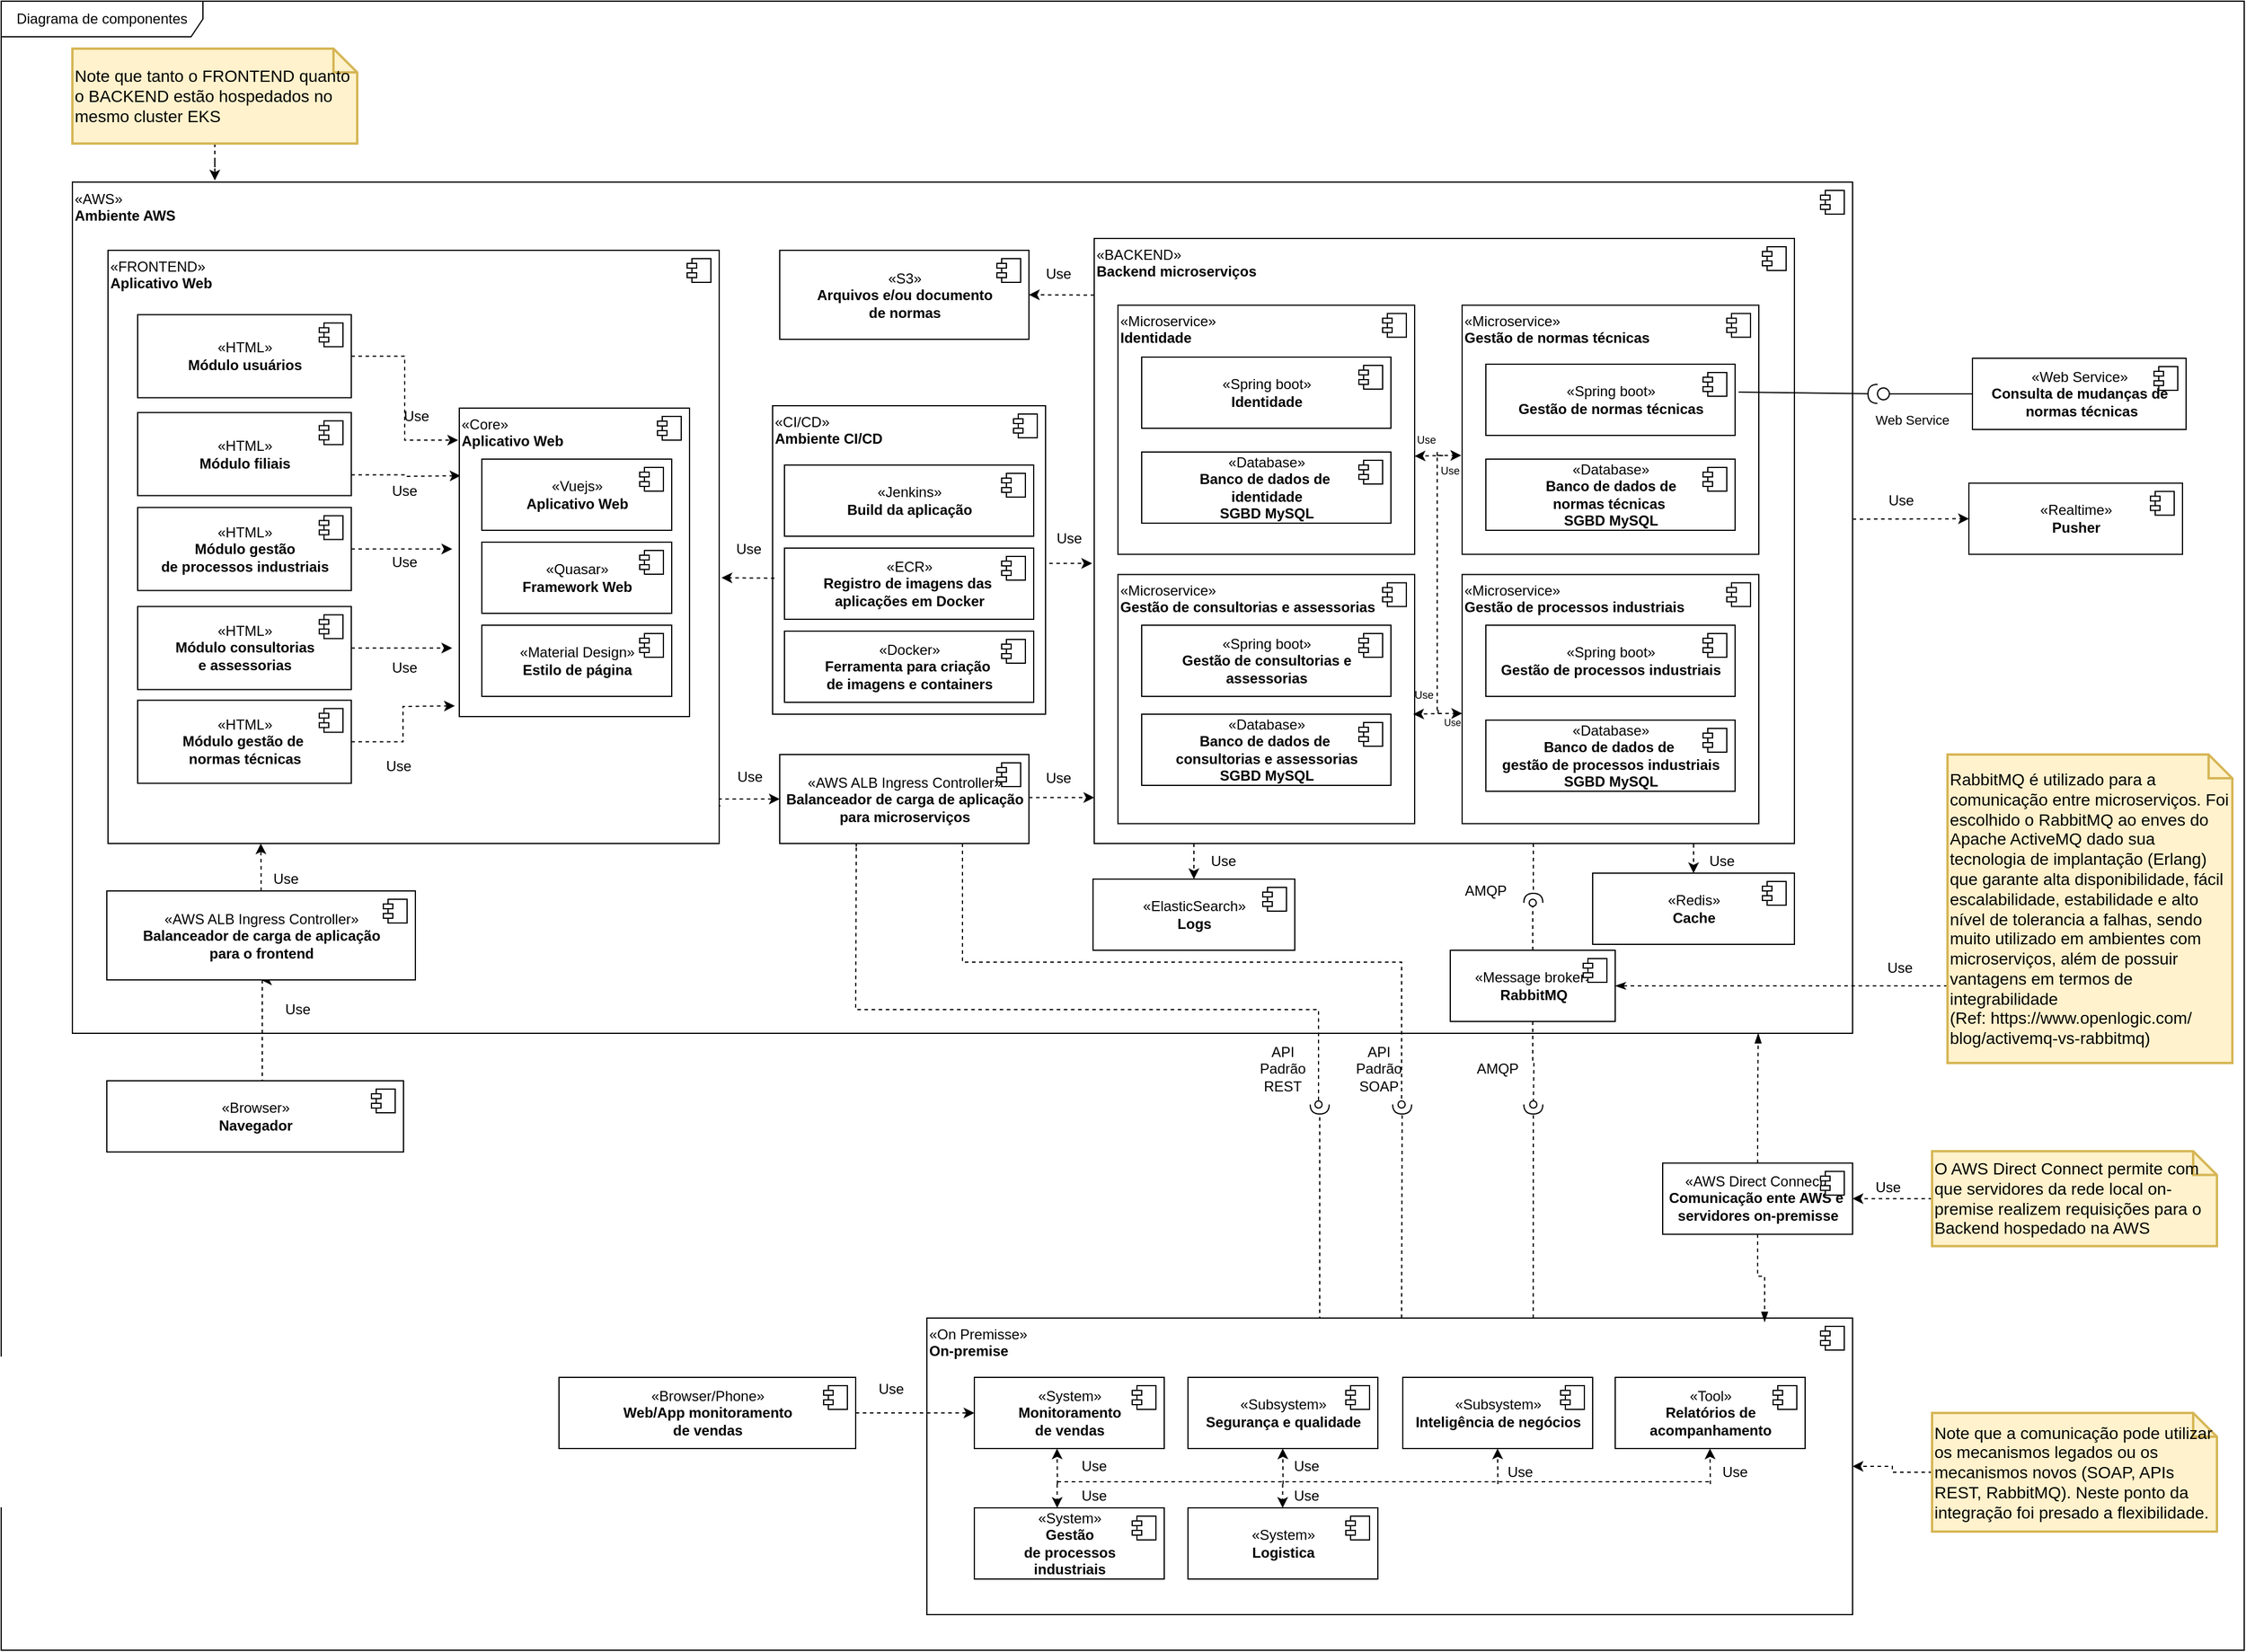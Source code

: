 <mxfile version="14.1.8" type="device"><diagram id="M6W_kzFE_Q32L-2DLUDR" name="Page-1"><mxGraphModel dx="2844" dy="2813" grid="1" gridSize="10" guides="1" tooltips="1" connect="1" arrows="1" fold="1" page="1" pageScale="1" pageWidth="827" pageHeight="1169" math="0" shadow="0"><root><mxCell id="0"/><mxCell id="1" parent="0"/><mxCell id="BO6Q9rowegFdj9GhE-OY-1" value="Diagrama de componentes" style="shape=umlFrame;whiteSpace=wrap;html=1;width=170;height=30;" parent="1" vertex="1"><mxGeometry x="320" y="-210" width="1890" height="1390" as="geometry"/></mxCell><mxCell id="zoBBt4ldzm6BZa5uLyIz-6" style="edgeStyle=orthogonalEdgeStyle;rounded=0;orthogonalLoop=1;jettySize=auto;html=1;exitX=1;exitY=0.396;exitDx=0;exitDy=0;entryX=0;entryY=0.5;entryDx=0;entryDy=0;exitPerimeter=0;dashed=1;" edge="1" parent="1" source="8Ktrln_17VdZDkKsCVLm-47" target="zoBBt4ldzm6BZa5uLyIz-4"><mxGeometry relative="1" as="geometry"><Array as="points"><mxPoint x="1880" y="226"/></Array></mxGeometry></mxCell><mxCell id="8Ktrln_17VdZDkKsCVLm-47" value="«AWS»&lt;br&gt;&lt;b&gt;Ambiente AWS&lt;br&gt;&lt;/b&gt;" style="html=1;dropTarget=0;verticalAlign=top;align=left;" parent="1" vertex="1"><mxGeometry x="380" y="-57.5" width="1500" height="717.5" as="geometry"/></mxCell><mxCell id="8Ktrln_17VdZDkKsCVLm-48" value="" style="shape=module;jettyWidth=8;jettyHeight=4;" parent="8Ktrln_17VdZDkKsCVLm-47" vertex="1"><mxGeometry x="1" width="20" height="20" relative="1" as="geometry"><mxPoint x="-27" y="7" as="offset"/></mxGeometry></mxCell><mxCell id="8Ktrln_17VdZDkKsCVLm-97" style="edgeStyle=orthogonalEdgeStyle;rounded=0;orthogonalLoop=1;jettySize=auto;html=1;dashed=1;endArrow=oval;endFill=0;exitX=0.307;exitY=1.035;exitDx=0;exitDy=0;exitPerimeter=0;" parent="1" edge="1" source="KBCo40BxeEZdseA-vkyp-45"><mxGeometry relative="1" as="geometry"><mxPoint x="1430" y="720" as="targetPoint"/><mxPoint x="1430" y="610" as="sourcePoint"/><Array as="points"><mxPoint x="1041" y="500"/><mxPoint x="1040" y="640"/><mxPoint x="1430" y="640"/></Array></mxGeometry></mxCell><mxCell id="8Ktrln_17VdZDkKsCVLm-37" value="«BACKEND»&lt;br&gt;&lt;b&gt;Backend microserviços&lt;br&gt;&lt;/b&gt;" style="html=1;dropTarget=0;verticalAlign=top;align=left;" parent="1" vertex="1"><mxGeometry x="1241" y="-10" width="590" height="510" as="geometry"/></mxCell><mxCell id="8Ktrln_17VdZDkKsCVLm-38" value="" style="shape=module;jettyWidth=8;jettyHeight=4;" parent="8Ktrln_17VdZDkKsCVLm-37" vertex="1"><mxGeometry x="1" width="20" height="20" relative="1" as="geometry"><mxPoint x="-27" y="7" as="offset"/></mxGeometry></mxCell><mxCell id="8Ktrln_17VdZDkKsCVLm-35" value="«Microservice»&lt;br&gt;&lt;b&gt;Gestão de processos industriais&lt;br&gt;&lt;/b&gt;" style="html=1;dropTarget=0;verticalAlign=top;align=left;" parent="1" vertex="1"><mxGeometry x="1551" y="273.25" width="250" height="210" as="geometry"/></mxCell><mxCell id="8Ktrln_17VdZDkKsCVLm-36" value="" style="shape=module;jettyWidth=8;jettyHeight=4;" parent="8Ktrln_17VdZDkKsCVLm-35" vertex="1"><mxGeometry x="1" width="20" height="20" relative="1" as="geometry"><mxPoint x="-27" y="7" as="offset"/></mxGeometry></mxCell><mxCell id="8Ktrln_17VdZDkKsCVLm-31" value="«Microservice»&lt;br&gt;&lt;b&gt;Gestão de consultorias e assessorias&lt;br&gt;&lt;/b&gt;" style="html=1;dropTarget=0;verticalAlign=top;align=left;" parent="1" vertex="1"><mxGeometry x="1261" y="273.25" width="250" height="210" as="geometry"/></mxCell><mxCell id="8Ktrln_17VdZDkKsCVLm-32" value="" style="shape=module;jettyWidth=8;jettyHeight=4;" parent="8Ktrln_17VdZDkKsCVLm-31" vertex="1"><mxGeometry x="1" width="20" height="20" relative="1" as="geometry"><mxPoint x="-27" y="7" as="offset"/></mxGeometry></mxCell><mxCell id="8Ktrln_17VdZDkKsCVLm-29" value="«Microservice»&lt;br&gt;&lt;b&gt;Gestão de normas técnicas&lt;br&gt;&lt;/b&gt;" style="html=1;dropTarget=0;verticalAlign=top;align=left;" parent="1" vertex="1"><mxGeometry x="1551" y="46.25" width="250" height="210" as="geometry"/></mxCell><mxCell id="8Ktrln_17VdZDkKsCVLm-30" value="" style="shape=module;jettyWidth=8;jettyHeight=4;" parent="8Ktrln_17VdZDkKsCVLm-29" vertex="1"><mxGeometry x="1" width="20" height="20" relative="1" as="geometry"><mxPoint x="-27" y="7" as="offset"/></mxGeometry></mxCell><mxCell id="8Ktrln_17VdZDkKsCVLm-27" value="«Microservice»&lt;br&gt;&lt;b&gt;Identidade&lt;br&gt;&lt;/b&gt;" style="html=1;dropTarget=0;verticalAlign=top;align=left;" parent="1" vertex="1"><mxGeometry x="1261" y="46.25" width="250" height="210" as="geometry"/></mxCell><mxCell id="8Ktrln_17VdZDkKsCVLm-28" value="" style="shape=module;jettyWidth=8;jettyHeight=4;" parent="8Ktrln_17VdZDkKsCVLm-27" vertex="1"><mxGeometry x="1" width="20" height="20" relative="1" as="geometry"><mxPoint x="-27" y="7" as="offset"/></mxGeometry></mxCell><mxCell id="8Ktrln_17VdZDkKsCVLm-43" style="edgeStyle=orthogonalEdgeStyle;rounded=0;orthogonalLoop=1;jettySize=auto;html=1;exitX=1;exitY=0.5;exitDx=0;exitDy=0;entryX=0;entryY=0.5;entryDx=0;entryDy=0;dashed=1;" parent="1" target="KBCo40BxeEZdseA-vkyp-45" edge="1"><mxGeometry relative="1" as="geometry"><mxPoint x="926" y="468.25" as="sourcePoint"/><Array as="points"><mxPoint x="886" y="462.25"/></Array></mxGeometry></mxCell><mxCell id="8Ktrln_17VdZDkKsCVLm-25" value="«FRONTEND»&lt;br&gt;&lt;b&gt;Aplicativo Web&lt;br&gt;&lt;/b&gt;" style="html=1;dropTarget=0;verticalAlign=top;align=left;" parent="1" vertex="1"><mxGeometry x="410" width="515" height="500" as="geometry"/></mxCell><mxCell id="8Ktrln_17VdZDkKsCVLm-26" value="" style="shape=module;jettyWidth=8;jettyHeight=4;" parent="8Ktrln_17VdZDkKsCVLm-25" vertex="1"><mxGeometry x="1" width="20" height="20" relative="1" as="geometry"><mxPoint x="-27" y="7" as="offset"/></mxGeometry></mxCell><mxCell id="8Ktrln_17VdZDkKsCVLm-12" style="edgeStyle=orthogonalEdgeStyle;rounded=0;orthogonalLoop=1;jettySize=auto;html=1;dashed=1;" parent="1" source="ZOrT_KQzpW5YgAqplv0F-1" edge="1"><mxGeometry relative="1" as="geometry"><mxPoint x="700" y="251.75" as="targetPoint"/></mxGeometry></mxCell><mxCell id="ZOrT_KQzpW5YgAqplv0F-1" value="«HTML»&lt;br&gt;&lt;b&gt;Módulo gestão &lt;br&gt;de processos industriais&lt;/b&gt;" style="html=1;dropTarget=0;" parent="1" vertex="1"><mxGeometry x="435" y="216.75" width="180" height="70" as="geometry"/></mxCell><mxCell id="ZOrT_KQzpW5YgAqplv0F-2" value="" style="shape=module;jettyWidth=8;jettyHeight=4;" parent="ZOrT_KQzpW5YgAqplv0F-1" vertex="1"><mxGeometry x="1" width="20" height="20" relative="1" as="geometry"><mxPoint x="-27" y="7" as="offset"/></mxGeometry></mxCell><mxCell id="8Ktrln_17VdZDkKsCVLm-15" style="edgeStyle=orthogonalEdgeStyle;rounded=0;orthogonalLoop=1;jettySize=auto;html=1;exitX=1;exitY=0.5;exitDx=0;exitDy=0;dashed=1;entryX=0;entryY=0;entryDx=0;entryDy=14;entryPerimeter=0;" parent="1" source="ZOrT_KQzpW5YgAqplv0F-5" edge="1"><mxGeometry relative="1" as="geometry"><mxPoint x="705" y="160.0" as="targetPoint"/><Array as="points"><mxPoint x="660" y="89"/><mxPoint x="660" y="160"/></Array></mxGeometry></mxCell><mxCell id="ZOrT_KQzpW5YgAqplv0F-5" value="«HTML»&lt;br&gt;&lt;b&gt;Módulo usuários&lt;br&gt;&lt;/b&gt;" style="html=1;dropTarget=0;" parent="1" vertex="1"><mxGeometry x="435" y="54.25" width="180" height="70" as="geometry"/></mxCell><mxCell id="ZOrT_KQzpW5YgAqplv0F-6" value="" style="shape=module;jettyWidth=8;jettyHeight=4;" parent="ZOrT_KQzpW5YgAqplv0F-5" vertex="1"><mxGeometry x="1" width="20" height="20" relative="1" as="geometry"><mxPoint x="-27" y="7" as="offset"/></mxGeometry></mxCell><mxCell id="8Ktrln_17VdZDkKsCVLm-13" style="edgeStyle=orthogonalEdgeStyle;rounded=0;orthogonalLoop=1;jettySize=auto;html=1;dashed=1;" parent="1" source="ZOrT_KQzpW5YgAqplv0F-7" edge="1"><mxGeometry relative="1" as="geometry"><mxPoint x="700" y="335.25" as="targetPoint"/></mxGeometry></mxCell><mxCell id="ZOrT_KQzpW5YgAqplv0F-7" value="«HTML»&lt;br&gt;&lt;b&gt;Módulo consultorias&lt;br&gt;e assessorias&lt;br&gt;&lt;/b&gt;" style="html=1;dropTarget=0;" parent="1" vertex="1"><mxGeometry x="435" y="300.25" width="180" height="70" as="geometry"/></mxCell><mxCell id="ZOrT_KQzpW5YgAqplv0F-8" value="" style="shape=module;jettyWidth=8;jettyHeight=4;" parent="ZOrT_KQzpW5YgAqplv0F-7" vertex="1"><mxGeometry x="1" width="20" height="20" relative="1" as="geometry"><mxPoint x="-27" y="7" as="offset"/></mxGeometry></mxCell><mxCell id="8Ktrln_17VdZDkKsCVLm-14" style="edgeStyle=orthogonalEdgeStyle;rounded=0;orthogonalLoop=1;jettySize=auto;html=1;dashed=1;entryX=-0.014;entryY=0.952;entryDx=0;entryDy=0;entryPerimeter=0;" parent="1" source="ZOrT_KQzpW5YgAqplv0F-9" edge="1"><mxGeometry relative="1" as="geometry"><mxPoint x="702.2" y="384" as="targetPoint"/></mxGeometry></mxCell><mxCell id="ZOrT_KQzpW5YgAqplv0F-9" value="«HTML»&lt;br&gt;&lt;b&gt;Módulo gestão de&amp;nbsp;&lt;br&gt;normas técnicas&lt;br&gt;&lt;/b&gt;" style="html=1;dropTarget=0;" parent="1" vertex="1"><mxGeometry x="435" y="379.25" width="180" height="70" as="geometry"/></mxCell><mxCell id="ZOrT_KQzpW5YgAqplv0F-10" value="" style="shape=module;jettyWidth=8;jettyHeight=4;" parent="ZOrT_KQzpW5YgAqplv0F-9" vertex="1"><mxGeometry x="1" width="20" height="20" relative="1" as="geometry"><mxPoint x="-27" y="7" as="offset"/></mxGeometry></mxCell><mxCell id="64IBvofv0XbfU5P_Ms9i-15" value="«Spring boot»&lt;br&gt;&lt;b&gt;Gestão de normas técnicas&lt;/b&gt;" style="html=1;dropTarget=0;" parent="1" vertex="1"><mxGeometry x="1571" y="96" width="210" height="60" as="geometry"/></mxCell><mxCell id="64IBvofv0XbfU5P_Ms9i-16" value="" style="shape=module;jettyWidth=8;jettyHeight=4;" parent="64IBvofv0XbfU5P_Ms9i-15" vertex="1"><mxGeometry x="1" width="20" height="20" relative="1" as="geometry"><mxPoint x="-27" y="7" as="offset"/></mxGeometry></mxCell><mxCell id="64IBvofv0XbfU5P_Ms9i-17" value="«Database»&lt;br&gt;&lt;b&gt;Banco de dados de &lt;br&gt;normas técnicas&amp;nbsp;&lt;br&gt;SGBD MySQL&lt;/b&gt;" style="html=1;dropTarget=0;" parent="1" vertex="1"><mxGeometry x="1571" y="176" width="210" height="60" as="geometry"/></mxCell><mxCell id="64IBvofv0XbfU5P_Ms9i-18" value="" style="shape=module;jettyWidth=8;jettyHeight=4;" parent="64IBvofv0XbfU5P_Ms9i-17" vertex="1"><mxGeometry x="1" width="20" height="20" relative="1" as="geometry"><mxPoint x="-27" y="7" as="offset"/></mxGeometry></mxCell><mxCell id="64IBvofv0XbfU5P_Ms9i-21" value="«Web Service»&lt;br&gt;&lt;b&gt;Consulta de mudanças de&lt;br&gt;&amp;nbsp;normas técnicas&lt;/b&gt;" style="html=1;dropTarget=0;" parent="1" vertex="1"><mxGeometry x="1981" y="91" width="180" height="60" as="geometry"/></mxCell><mxCell id="64IBvofv0XbfU5P_Ms9i-22" value="" style="shape=module;jettyWidth=8;jettyHeight=4;" parent="64IBvofv0XbfU5P_Ms9i-21" vertex="1"><mxGeometry x="1" width="20" height="20" relative="1" as="geometry"><mxPoint x="-27" y="7" as="offset"/></mxGeometry></mxCell><mxCell id="64IBvofv0XbfU5P_Ms9i-33" value="" style="endArrow=none;html=1;entryX=0;entryY=0.5;entryDx=0;entryDy=0;" parent="1" source="64IBvofv0XbfU5P_Ms9i-30" target="64IBvofv0XbfU5P_Ms9i-21" edge="1"><mxGeometry width="50" height="50" relative="1" as="geometry"><mxPoint x="1663" y="258.5" as="sourcePoint"/><mxPoint x="1713" y="208.5" as="targetPoint"/></mxGeometry></mxCell><mxCell id="64IBvofv0XbfU5P_Ms9i-30" value="" style="ellipse;whiteSpace=wrap;html=1;fontFamily=Helvetica;fontSize=12;fontColor=#000000;align=center;strokeColor=#000000;fillColor=#ffffff;points=[];aspect=fixed;resizable=0;" parent="1" vertex="1"><mxGeometry x="1901" y="116" width="10" height="10" as="geometry"/></mxCell><mxCell id="64IBvofv0XbfU5P_Ms9i-34" value="" style="rounded=0;orthogonalLoop=1;jettySize=auto;html=1;endArrow=halfCircle;endFill=0;endSize=6;strokeWidth=1;exitX=1.014;exitY=0.392;exitDx=0;exitDy=0;exitPerimeter=0;" parent="1" source="64IBvofv0XbfU5P_Ms9i-15" edge="1"><mxGeometry relative="1" as="geometry"><mxPoint x="1402" y="121" as="sourcePoint"/><mxPoint x="1901" y="121" as="targetPoint"/></mxGeometry></mxCell><mxCell id="64IBvofv0XbfU5P_Ms9i-39" value="«Spring boot»&lt;br&gt;&lt;b&gt;Gestão de consultorias e &lt;br&gt;assessorias&lt;/b&gt;" style="html=1;dropTarget=0;" parent="1" vertex="1"><mxGeometry x="1281" y="316" width="210" height="60" as="geometry"/></mxCell><mxCell id="64IBvofv0XbfU5P_Ms9i-40" value="" style="shape=module;jettyWidth=8;jettyHeight=4;" parent="64IBvofv0XbfU5P_Ms9i-39" vertex="1"><mxGeometry x="1" width="20" height="20" relative="1" as="geometry"><mxPoint x="-27" y="7" as="offset"/></mxGeometry></mxCell><mxCell id="64IBvofv0XbfU5P_Ms9i-41" value="«Database»&lt;br&gt;&lt;b&gt;Banco de dados de&amp;nbsp;&lt;br&gt;consultorias e assessorias&lt;br&gt;SGBD MySQL&lt;/b&gt;" style="html=1;dropTarget=0;" parent="1" vertex="1"><mxGeometry x="1281" y="391" width="210" height="60" as="geometry"/></mxCell><mxCell id="64IBvofv0XbfU5P_Ms9i-42" value="" style="shape=module;jettyWidth=8;jettyHeight=4;" parent="64IBvofv0XbfU5P_Ms9i-41" vertex="1"><mxGeometry x="1" width="20" height="20" relative="1" as="geometry"><mxPoint x="-27" y="7" as="offset"/></mxGeometry></mxCell><mxCell id="64IBvofv0XbfU5P_Ms9i-44" value="«Spring boot»&lt;br&gt;&lt;b&gt;Identidade&lt;/b&gt;" style="html=1;dropTarget=0;" parent="1" vertex="1"><mxGeometry x="1281" y="90" width="210" height="60" as="geometry"/></mxCell><mxCell id="64IBvofv0XbfU5P_Ms9i-45" value="" style="shape=module;jettyWidth=8;jettyHeight=4;" parent="64IBvofv0XbfU5P_Ms9i-44" vertex="1"><mxGeometry x="1" width="20" height="20" relative="1" as="geometry"><mxPoint x="-27" y="7" as="offset"/></mxGeometry></mxCell><mxCell id="64IBvofv0XbfU5P_Ms9i-46" value="«Database»&lt;br&gt;&lt;b&gt;Banco de dados de&amp;nbsp;&lt;br&gt;identidade &lt;br&gt;SGBD MySQL&lt;/b&gt;" style="html=1;dropTarget=0;" parent="1" vertex="1"><mxGeometry x="1281" y="170" width="210" height="60" as="geometry"/></mxCell><mxCell id="64IBvofv0XbfU5P_Ms9i-47" value="" style="shape=module;jettyWidth=8;jettyHeight=4;" parent="64IBvofv0XbfU5P_Ms9i-46" vertex="1"><mxGeometry x="1" width="20" height="20" relative="1" as="geometry"><mxPoint x="-27" y="7" as="offset"/></mxGeometry></mxCell><mxCell id="64IBvofv0XbfU5P_Ms9i-52" value="«Spring boot»&lt;br&gt;&lt;b&gt;Gestão de processos industriais&lt;/b&gt;" style="html=1;dropTarget=0;" parent="1" vertex="1"><mxGeometry x="1571" y="316" width="210" height="60" as="geometry"/></mxCell><mxCell id="64IBvofv0XbfU5P_Ms9i-53" value="" style="shape=module;jettyWidth=8;jettyHeight=4;" parent="64IBvofv0XbfU5P_Ms9i-52" vertex="1"><mxGeometry x="1" width="20" height="20" relative="1" as="geometry"><mxPoint x="-27" y="7" as="offset"/></mxGeometry></mxCell><mxCell id="64IBvofv0XbfU5P_Ms9i-54" value="«Database»&lt;br&gt;&lt;b&gt;Banco de dados de&amp;nbsp;&lt;br&gt;gestão de processos industriais&lt;br&gt;SGBD MySQL&lt;/b&gt;" style="html=1;dropTarget=0;" parent="1" vertex="1"><mxGeometry x="1571" y="396" width="210" height="60" as="geometry"/></mxCell><mxCell id="64IBvofv0XbfU5P_Ms9i-55" value="" style="shape=module;jettyWidth=8;jettyHeight=4;" parent="64IBvofv0XbfU5P_Ms9i-54" vertex="1"><mxGeometry x="1" width="20" height="20" relative="1" as="geometry"><mxPoint x="-27" y="7" as="offset"/></mxGeometry></mxCell><mxCell id="64IBvofv0XbfU5P_Ms9i-56" value="Web Service" style="edgeLabel;html=1;align=center;verticalAlign=middle;resizable=0;points=[];" parent="1" vertex="1" connectable="0"><mxGeometry x="1591.002" y="113.503" as="geometry"><mxPoint x="339" y="29" as="offset"/></mxGeometry></mxCell><mxCell id="8Ktrln_17VdZDkKsCVLm-118" style="edgeStyle=orthogonalEdgeStyle;rounded=0;orthogonalLoop=1;jettySize=auto;html=1;dashed=1;endArrow=oval;endFill=0;" parent="1" edge="1"><mxGeometry relative="1" as="geometry"><mxPoint x="1609.833" y="859.36" as="targetPoint"/><mxPoint x="1610" y="859" as="sourcePoint"/></mxGeometry></mxCell><mxCell id="0PBFIsPx85jMauv2tXv1-43" style="edgeStyle=orthogonalEdgeStyle;rounded=0;orthogonalLoop=1;jettySize=auto;html=1;dashed=1;endArrow=oval;endFill=0;" parent="1" source="64IBvofv0XbfU5P_Ms9i-57" edge="1"><mxGeometry relative="1" as="geometry"><mxPoint x="1610.5" y="550" as="targetPoint"/></mxGeometry></mxCell><mxCell id="0PBFIsPx85jMauv2tXv1-44" style="edgeStyle=orthogonalEdgeStyle;rounded=0;orthogonalLoop=1;jettySize=auto;html=1;dashed=1;endArrow=oval;endFill=0;" parent="1" source="64IBvofv0XbfU5P_Ms9i-57" edge="1"><mxGeometry relative="1" as="geometry"><mxPoint x="1611" y="720" as="targetPoint"/></mxGeometry></mxCell><mxCell id="64IBvofv0XbfU5P_Ms9i-57" value="«Message broker»&lt;br&gt;&lt;b&gt;RabbitMQ&lt;/b&gt;" style="html=1;dropTarget=0;" parent="1" vertex="1"><mxGeometry x="1541" y="590" width="139" height="60" as="geometry"/></mxCell><mxCell id="64IBvofv0XbfU5P_Ms9i-58" value="" style="shape=module;jettyWidth=8;jettyHeight=4;" parent="64IBvofv0XbfU5P_Ms9i-57" vertex="1"><mxGeometry x="1" width="20" height="20" relative="1" as="geometry"><mxPoint x="-27" y="7" as="offset"/></mxGeometry></mxCell><mxCell id="8Ktrln_17VdZDkKsCVLm-16" style="edgeStyle=orthogonalEdgeStyle;rounded=0;orthogonalLoop=1;jettySize=auto;html=1;exitX=1;exitY=0.75;exitDx=0;exitDy=0;entryX=0.01;entryY=0.176;entryDx=0;entryDy=0;entryPerimeter=0;dashed=1;" parent="1" source="KBCo40BxeEZdseA-vkyp-1" edge="1"><mxGeometry relative="1" as="geometry"><mxPoint x="707.0" y="190.0" as="targetPoint"/></mxGeometry></mxCell><mxCell id="KBCo40BxeEZdseA-vkyp-1" value="«HTML»&lt;br&gt;&lt;b&gt;Módulo filiais&lt;br&gt;&lt;/b&gt;" style="html=1;dropTarget=0;" parent="1" vertex="1"><mxGeometry x="435" y="136.75" width="180" height="70" as="geometry"/></mxCell><mxCell id="KBCo40BxeEZdseA-vkyp-2" value="" style="shape=module;jettyWidth=8;jettyHeight=4;" parent="KBCo40BxeEZdseA-vkyp-1" vertex="1"><mxGeometry x="1" width="20" height="20" relative="1" as="geometry"><mxPoint x="-27" y="7" as="offset"/></mxGeometry></mxCell><mxCell id="8Ktrln_17VdZDkKsCVLm-41" style="edgeStyle=orthogonalEdgeStyle;rounded=0;orthogonalLoop=1;jettySize=auto;html=1;dashed=1;" parent="1" source="KBCo40BxeEZdseA-vkyp-45" edge="1"><mxGeometry relative="1" as="geometry"><mxPoint x="1241" y="461.25" as="targetPoint"/><Array as="points"><mxPoint x="1241" y="461.25"/></Array></mxGeometry></mxCell><mxCell id="KBCo40BxeEZdseA-vkyp-45" value="«AWS ALB Ingress Controller»&lt;br&gt;&lt;b&gt;Balanceador de carga de aplicação&lt;br&gt;para microserviços&lt;br&gt;&lt;/b&gt;" style="html=1;dropTarget=0;" parent="1" vertex="1"><mxGeometry x="976" y="425" width="210" height="75" as="geometry"/></mxCell><mxCell id="KBCo40BxeEZdseA-vkyp-46" value="" style="shape=module;jettyWidth=8;jettyHeight=4;" parent="KBCo40BxeEZdseA-vkyp-45" vertex="1"><mxGeometry x="1" width="20" height="20" relative="1" as="geometry"><mxPoint x="-27" y="7" as="offset"/></mxGeometry></mxCell><mxCell id="8Ktrln_17VdZDkKsCVLm-52" style="edgeStyle=orthogonalEdgeStyle;rounded=0;orthogonalLoop=1;jettySize=auto;html=1;exitX=0.5;exitY=0;exitDx=0;exitDy=0;entryX=0.5;entryY=1;entryDx=0;entryDy=0;dashed=1;" parent="1" source="KBCo40BxeEZdseA-vkyp-60" target="KBCo40BxeEZdseA-vkyp-62" edge="1"><mxGeometry relative="1" as="geometry"><Array as="points"><mxPoint x="540" y="740"/></Array></mxGeometry></mxCell><mxCell id="KBCo40BxeEZdseA-vkyp-60" value="«Browser»&lt;br&gt;&lt;b&gt;Navegador&lt;/b&gt;" style="html=1;dropTarget=0;" parent="1" vertex="1"><mxGeometry x="409" y="700" width="250" height="60" as="geometry"/></mxCell><mxCell id="KBCo40BxeEZdseA-vkyp-61" value="" style="shape=module;jettyWidth=8;jettyHeight=4;" parent="KBCo40BxeEZdseA-vkyp-60" vertex="1"><mxGeometry x="1" width="20" height="20" relative="1" as="geometry"><mxPoint x="-27" y="7" as="offset"/></mxGeometry></mxCell><mxCell id="8Ktrln_17VdZDkKsCVLm-44" style="edgeStyle=orthogonalEdgeStyle;rounded=0;orthogonalLoop=1;jettySize=auto;html=1;entryX=0.25;entryY=1;entryDx=0;entryDy=0;dashed=1;" parent="1" source="KBCo40BxeEZdseA-vkyp-62" target="8Ktrln_17VdZDkKsCVLm-25" edge="1"><mxGeometry relative="1" as="geometry"/></mxCell><mxCell id="KBCo40BxeEZdseA-vkyp-62" value="«AWS ALB Ingress Controller»&lt;br&gt;&lt;b&gt;Balanceador de carga de aplicação&lt;br&gt;para o frontend&lt;br&gt;&lt;/b&gt;" style="html=1;dropTarget=0;" parent="1" vertex="1"><mxGeometry x="409" y="540" width="260" height="75" as="geometry"/></mxCell><mxCell id="KBCo40BxeEZdseA-vkyp-63" value="" style="shape=module;jettyWidth=8;jettyHeight=4;" parent="KBCo40BxeEZdseA-vkyp-62" vertex="1"><mxGeometry x="1" width="20" height="20" relative="1" as="geometry"><mxPoint x="-27" y="7" as="offset"/></mxGeometry></mxCell><mxCell id="KBCo40BxeEZdseA-vkyp-86" value="«ElasticSearch»&lt;br&gt;&lt;b&gt;Logs&lt;br&gt;&lt;/b&gt;" style="html=1;dropTarget=0;" parent="1" vertex="1"><mxGeometry x="1240" y="530" width="170" height="60" as="geometry"/></mxCell><mxCell id="KBCo40BxeEZdseA-vkyp-87" value="" style="shape=module;jettyWidth=8;jettyHeight=4;" parent="KBCo40BxeEZdseA-vkyp-86" vertex="1"><mxGeometry x="1" width="20" height="20" relative="1" as="geometry"><mxPoint x="-27" y="7" as="offset"/></mxGeometry></mxCell><mxCell id="8Ktrln_17VdZDkKsCVLm-17" value="Use" style="text;html=1;strokeColor=none;fillColor=none;align=center;verticalAlign=middle;whiteSpace=wrap;rounded=0;" parent="1" vertex="1"><mxGeometry x="650" y="130" width="40" height="20" as="geometry"/></mxCell><mxCell id="8Ktrln_17VdZDkKsCVLm-21" value="Use" style="text;html=1;strokeColor=none;fillColor=none;align=center;verticalAlign=middle;whiteSpace=wrap;rounded=0;" parent="1" vertex="1"><mxGeometry x="640" y="192.5" width="40" height="20" as="geometry"/></mxCell><mxCell id="8Ktrln_17VdZDkKsCVLm-22" value="Use" style="text;html=1;strokeColor=none;fillColor=none;align=center;verticalAlign=middle;whiteSpace=wrap;rounded=0;" parent="1" vertex="1"><mxGeometry x="640" y="253.25" width="40" height="20" as="geometry"/></mxCell><mxCell id="8Ktrln_17VdZDkKsCVLm-23" value="Use" style="text;html=1;strokeColor=none;fillColor=none;align=center;verticalAlign=middle;whiteSpace=wrap;rounded=0;" parent="1" vertex="1"><mxGeometry x="640" y="341.5" width="40" height="20" as="geometry"/></mxCell><mxCell id="8Ktrln_17VdZDkKsCVLm-24" value="Use" style="text;html=1;strokeColor=none;fillColor=none;align=center;verticalAlign=middle;whiteSpace=wrap;rounded=0;" parent="1" vertex="1"><mxGeometry x="635" y="425.25" width="40" height="20" as="geometry"/></mxCell><mxCell id="8Ktrln_17VdZDkKsCVLm-40" value="Use" style="text;html=1;strokeColor=none;fillColor=none;align=center;verticalAlign=middle;whiteSpace=wrap;rounded=0;" parent="1" vertex="1"><mxGeometry x="931" y="434.25" width="40" height="20" as="geometry"/></mxCell><mxCell id="8Ktrln_17VdZDkKsCVLm-42" value="Use" style="text;html=1;strokeColor=none;fillColor=none;align=center;verticalAlign=middle;whiteSpace=wrap;rounded=0;" parent="1" vertex="1"><mxGeometry x="1191" y="435" width="40" height="20" as="geometry"/></mxCell><mxCell id="8Ktrln_17VdZDkKsCVLm-45" value="Use" style="text;html=1;strokeColor=none;fillColor=none;align=center;verticalAlign=middle;whiteSpace=wrap;rounded=0;" parent="1" vertex="1"><mxGeometry x="540" y="520" width="40" height="20" as="geometry"/></mxCell><mxCell id="8Ktrln_17VdZDkKsCVLm-54" value="Use" style="text;html=1;strokeColor=none;fillColor=none;align=center;verticalAlign=middle;whiteSpace=wrap;rounded=0;" parent="1" vertex="1"><mxGeometry x="550" y="630" width="40" height="20" as="geometry"/></mxCell><mxCell id="8Ktrln_17VdZDkKsCVLm-58" value="«CI/CD»&lt;br&gt;&lt;b&gt;Ambiente CI/CD&lt;br&gt;&lt;/b&gt;" style="html=1;dropTarget=0;verticalAlign=top;align=left;" parent="1" vertex="1"><mxGeometry x="970" y="131" width="230" height="260" as="geometry"/></mxCell><mxCell id="8Ktrln_17VdZDkKsCVLm-59" value="" style="shape=module;jettyWidth=8;jettyHeight=4;" parent="8Ktrln_17VdZDkKsCVLm-58" vertex="1"><mxGeometry x="1" width="20" height="20" relative="1" as="geometry"><mxPoint x="-27" y="7" as="offset"/></mxGeometry></mxCell><mxCell id="8Ktrln_17VdZDkKsCVLm-56" value="«Jenkins»&lt;br&gt;&lt;b&gt;Build da aplicação&lt;br&gt;&lt;/b&gt;" style="html=1;dropTarget=0;" parent="1" vertex="1"><mxGeometry x="980" y="181" width="210" height="60" as="geometry"/></mxCell><mxCell id="8Ktrln_17VdZDkKsCVLm-57" value="" style="shape=module;jettyWidth=8;jettyHeight=4;" parent="8Ktrln_17VdZDkKsCVLm-56" vertex="1"><mxGeometry x="1" width="20" height="20" relative="1" as="geometry"><mxPoint x="-27" y="7" as="offset"/></mxGeometry></mxCell><mxCell id="8Ktrln_17VdZDkKsCVLm-66" value="«ECR»&lt;br&gt;&lt;b&gt;Registro de imagens das&amp;nbsp;&lt;br&gt;aplicações em Docker&lt;br&gt;&lt;/b&gt;" style="html=1;dropTarget=0;" parent="1" vertex="1"><mxGeometry x="980" y="251" width="210" height="60" as="geometry"/></mxCell><mxCell id="8Ktrln_17VdZDkKsCVLm-67" value="" style="shape=module;jettyWidth=8;jettyHeight=4;" parent="8Ktrln_17VdZDkKsCVLm-66" vertex="1"><mxGeometry x="1" width="20" height="20" relative="1" as="geometry"><mxPoint x="-27" y="7" as="offset"/></mxGeometry></mxCell><mxCell id="8Ktrln_17VdZDkKsCVLm-68" value="«Docker»&lt;br&gt;&lt;b&gt;Ferramenta para criação&amp;nbsp;&lt;br&gt;de imagens e containers&lt;br&gt;&lt;/b&gt;" style="html=1;dropTarget=0;" parent="1" vertex="1"><mxGeometry x="980" y="321" width="210" height="60" as="geometry"/></mxCell><mxCell id="8Ktrln_17VdZDkKsCVLm-69" value="" style="shape=module;jettyWidth=8;jettyHeight=4;" parent="8Ktrln_17VdZDkKsCVLm-68" vertex="1"><mxGeometry x="1" width="20" height="20" relative="1" as="geometry"><mxPoint x="-27" y="7" as="offset"/></mxGeometry></mxCell><mxCell id="8Ktrln_17VdZDkKsCVLm-75" style="edgeStyle=orthogonalEdgeStyle;rounded=0;orthogonalLoop=1;jettySize=auto;html=1;dashed=1;exitX=0.007;exitY=0.559;exitDx=0;exitDy=0;exitPerimeter=0;" parent="1" source="8Ktrln_17VdZDkKsCVLm-58" edge="1"><mxGeometry relative="1" as="geometry"><mxPoint x="927" y="276" as="targetPoint"/><mxPoint x="760" y="623.603" as="sourcePoint"/><Array as="points"><mxPoint x="960" y="276"/><mxPoint x="950" y="276"/></Array></mxGeometry></mxCell><mxCell id="8Ktrln_17VdZDkKsCVLm-78" style="edgeStyle=orthogonalEdgeStyle;rounded=0;orthogonalLoop=1;jettySize=auto;html=1;dashed=1;entryX=-0.003;entryY=0.537;entryDx=0;entryDy=0;exitX=1;exitY=0.5;exitDx=0;exitDy=0;entryPerimeter=0;" parent="1" source="8Ktrln_17VdZDkKsCVLm-58" target="8Ktrln_17VdZDkKsCVLm-37" edge="1"><mxGeometry relative="1" as="geometry"><mxPoint x="1350.0" y="533.25" as="targetPoint"/><mxPoint x="1525.36" y="661.84" as="sourcePoint"/><Array as="points"><mxPoint x="1200" y="264"/></Array></mxGeometry></mxCell><mxCell id="8Ktrln_17VdZDkKsCVLm-83" value="Use" style="text;html=1;strokeColor=none;fillColor=none;align=center;verticalAlign=middle;whiteSpace=wrap;rounded=0;" parent="1" vertex="1"><mxGeometry x="930" y="241.75" width="40" height="20" as="geometry"/></mxCell><mxCell id="8Ktrln_17VdZDkKsCVLm-84" value="Use" style="text;html=1;strokeColor=none;fillColor=none;align=center;verticalAlign=middle;whiteSpace=wrap;rounded=0;" parent="1" vertex="1"><mxGeometry x="1200" y="233.25" width="40" height="20" as="geometry"/></mxCell><mxCell id="8Ktrln_17VdZDkKsCVLm-88" style="edgeStyle=orthogonalEdgeStyle;rounded=0;orthogonalLoop=1;jettySize=auto;html=1;entryX=0.08;entryY=-0.002;entryDx=0;entryDy=0;entryPerimeter=0;dashed=1;" parent="1" source="8Ktrln_17VdZDkKsCVLm-87" target="8Ktrln_17VdZDkKsCVLm-47" edge="1"><mxGeometry relative="1" as="geometry"/></mxCell><mxCell id="8Ktrln_17VdZDkKsCVLm-87" value="Note que tanto o FRONTEND quanto o BACKEND estão hospedados no mesmo cluster EKS" style="shape=note;strokeWidth=2;fontSize=14;size=20;whiteSpace=wrap;html=1;align=left;labelPosition=center;verticalLabelPosition=middle;verticalAlign=middle;fillColor=#fff2cc;strokeColor=#d6b656;" parent="1" vertex="1"><mxGeometry x="380" y="-170" width="240" height="80" as="geometry"/></mxCell><mxCell id="8Ktrln_17VdZDkKsCVLm-91" style="edgeStyle=orthogonalEdgeStyle;rounded=0;orthogonalLoop=1;jettySize=auto;html=1;dashed=1;entryX=0.5;entryY=0;entryDx=0;entryDy=0;" parent="1" target="KBCo40BxeEZdseA-vkyp-86" edge="1"><mxGeometry relative="1" as="geometry"><mxPoint x="1249.23" y="273.87" as="targetPoint"/><mxPoint x="1325" y="500" as="sourcePoint"/><Array as="points"><mxPoint x="1325" y="500"/></Array></mxGeometry></mxCell><mxCell id="8Ktrln_17VdZDkKsCVLm-92" value="«Redis»&lt;br&gt;&lt;b&gt;Cache&lt;br&gt;&lt;/b&gt;" style="html=1;dropTarget=0;" parent="1" vertex="1"><mxGeometry x="1661" y="525" width="170" height="60" as="geometry"/></mxCell><mxCell id="8Ktrln_17VdZDkKsCVLm-93" value="" style="shape=module;jettyWidth=8;jettyHeight=4;" parent="8Ktrln_17VdZDkKsCVLm-92" vertex="1"><mxGeometry x="1" width="20" height="20" relative="1" as="geometry"><mxPoint x="-27" y="7" as="offset"/></mxGeometry></mxCell><mxCell id="8Ktrln_17VdZDkKsCVLm-94" style="edgeStyle=orthogonalEdgeStyle;rounded=0;orthogonalLoop=1;jettySize=auto;html=1;dashed=1;entryX=0.5;entryY=0;entryDx=0;entryDy=0;exitX=0.856;exitY=1.001;exitDx=0;exitDy=0;exitPerimeter=0;" parent="1" source="8Ktrln_17VdZDkKsCVLm-37" target="8Ktrln_17VdZDkKsCVLm-92" edge="1"><mxGeometry relative="1" as="geometry"><mxPoint x="1335" y="540" as="targetPoint"/><mxPoint x="1335" y="510" as="sourcePoint"/><Array as="points"/></mxGeometry></mxCell><mxCell id="8Ktrln_17VdZDkKsCVLm-95" value="Use" style="text;html=1;strokeColor=none;fillColor=none;align=center;verticalAlign=middle;whiteSpace=wrap;rounded=0;" parent="1" vertex="1"><mxGeometry x="1330" y="505" width="40" height="20" as="geometry"/></mxCell><mxCell id="8Ktrln_17VdZDkKsCVLm-96" value="Use" style="text;html=1;strokeColor=none;fillColor=none;align=center;verticalAlign=middle;whiteSpace=wrap;rounded=0;" parent="1" vertex="1"><mxGeometry x="1750" y="505" width="40" height="20" as="geometry"/></mxCell><mxCell id="8Ktrln_17VdZDkKsCVLm-98" style="edgeStyle=orthogonalEdgeStyle;rounded=0;orthogonalLoop=1;jettySize=auto;html=1;dashed=1;endArrow=oval;endFill=0;" parent="1" edge="1" source="KBCo40BxeEZdseA-vkyp-45"><mxGeometry relative="1" as="geometry"><mxPoint x="1500" y="720" as="targetPoint"/><mxPoint x="1586" y="500" as="sourcePoint"/><Array as="points"><mxPoint x="1130" y="600"/><mxPoint x="1500" y="600"/></Array></mxGeometry></mxCell><mxCell id="8Ktrln_17VdZDkKsCVLm-99" style="edgeStyle=orthogonalEdgeStyle;rounded=0;orthogonalLoop=1;jettySize=auto;html=1;dashed=1;endArrow=halfCircle;endFill=0;" parent="1" edge="1"><mxGeometry relative="1" as="geometry"><mxPoint x="1611" y="550" as="targetPoint"/><mxPoint x="1611" y="500" as="sourcePoint"/><Array as="points"><mxPoint x="1611" y="520"/><mxPoint x="1611" y="520"/></Array></mxGeometry></mxCell><mxCell id="8Ktrln_17VdZDkKsCVLm-100" value="API Padrão REST" style="text;html=1;strokeColor=none;fillColor=none;align=center;verticalAlign=middle;whiteSpace=wrap;rounded=0;" parent="1" vertex="1"><mxGeometry x="1380" y="680" width="40" height="20" as="geometry"/></mxCell><mxCell id="8Ktrln_17VdZDkKsCVLm-101" value="API Padrão&lt;br&gt;SOAP" style="text;html=1;strokeColor=none;fillColor=none;align=center;verticalAlign=middle;whiteSpace=wrap;rounded=0;" parent="1" vertex="1"><mxGeometry x="1461" y="680" width="40" height="20" as="geometry"/></mxCell><mxCell id="8Ktrln_17VdZDkKsCVLm-102" value="AMQP" style="text;html=1;strokeColor=none;fillColor=none;align=center;verticalAlign=middle;whiteSpace=wrap;rounded=0;" parent="1" vertex="1"><mxGeometry x="1551" y="530" width="40" height="20" as="geometry"/></mxCell><mxCell id="8Ktrln_17VdZDkKsCVLm-105" style="edgeStyle=orthogonalEdgeStyle;rounded=0;orthogonalLoop=1;jettySize=auto;html=1;dashed=1;endArrow=halfCircle;endFill=0;exitX=0.465;exitY=0;exitDx=0;exitDy=0;exitPerimeter=0;" parent="1" source="8Ktrln_17VdZDkKsCVLm-103" edge="1"><mxGeometry relative="1" as="geometry"><mxPoint x="1431" y="720" as="targetPoint"/><mxPoint x="1431" y="890" as="sourcePoint"/><Array as="points"><mxPoint x="1431" y="900"/></Array></mxGeometry></mxCell><mxCell id="8Ktrln_17VdZDkKsCVLm-103" value="«On Premisse»&lt;br&gt;&lt;b&gt;On-premise&lt;br&gt;&lt;/b&gt;" style="html=1;dropTarget=0;verticalAlign=top;align=left;" parent="1" vertex="1"><mxGeometry x="1100" y="900" width="780" height="250" as="geometry"/></mxCell><mxCell id="8Ktrln_17VdZDkKsCVLm-104" value="" style="shape=module;jettyWidth=8;jettyHeight=4;" parent="8Ktrln_17VdZDkKsCVLm-103" vertex="1"><mxGeometry x="1" width="20" height="20" relative="1" as="geometry"><mxPoint x="-27" y="7" as="offset"/></mxGeometry></mxCell><mxCell id="8Ktrln_17VdZDkKsCVLm-106" style="edgeStyle=orthogonalEdgeStyle;rounded=0;orthogonalLoop=1;jettySize=auto;html=1;dashed=1;endArrow=halfCircle;endFill=0;" parent="1" edge="1"><mxGeometry relative="1" as="geometry"><mxPoint x="1500.48" y="720" as="targetPoint"/><mxPoint x="1500" y="900" as="sourcePoint"/><Array as="points"><mxPoint x="1500" y="899"/><mxPoint x="1501" y="900"/></Array></mxGeometry></mxCell><mxCell id="8Ktrln_17VdZDkKsCVLm-119" value="AMQP" style="text;html=1;strokeColor=none;fillColor=none;align=center;verticalAlign=middle;whiteSpace=wrap;rounded=0;" parent="1" vertex="1"><mxGeometry x="1561" y="680" width="40" height="20" as="geometry"/></mxCell><mxCell id="8Ktrln_17VdZDkKsCVLm-120" style="edgeStyle=orthogonalEdgeStyle;rounded=0;orthogonalLoop=1;jettySize=auto;html=1;dashed=1;endArrow=halfCircle;endFill=0;exitX=0.715;exitY=0.004;exitDx=0;exitDy=0;exitPerimeter=0;" parent="1" edge="1"><mxGeometry relative="1" as="geometry"><mxPoint x="1611" y="720" as="targetPoint"/><mxPoint x="1610.885" y="900.0" as="sourcePoint"/><Array as="points"><mxPoint x="1611" y="879.36"/><mxPoint x="1611" y="879.36"/></Array></mxGeometry></mxCell><mxCell id="8Ktrln_17VdZDkKsCVLm-123" style="edgeStyle=orthogonalEdgeStyle;rounded=0;orthogonalLoop=1;jettySize=auto;html=1;entryX=0.947;entryY=1;entryDx=0;entryDy=0;entryPerimeter=0;dashed=1;endArrow=blockThin;endFill=1;" parent="1" source="8Ktrln_17VdZDkKsCVLm-121" target="8Ktrln_17VdZDkKsCVLm-47" edge="1"><mxGeometry relative="1" as="geometry"/></mxCell><mxCell id="8Ktrln_17VdZDkKsCVLm-124" style="edgeStyle=orthogonalEdgeStyle;rounded=0;orthogonalLoop=1;jettySize=auto;html=1;entryX=0.905;entryY=0.013;entryDx=0;entryDy=0;entryPerimeter=0;dashed=1;endArrow=blockThin;endFill=1;" parent="1" source="8Ktrln_17VdZDkKsCVLm-121" target="8Ktrln_17VdZDkKsCVLm-103" edge="1"><mxGeometry relative="1" as="geometry"/></mxCell><mxCell id="8Ktrln_17VdZDkKsCVLm-121" value="«AWS Direct Connect»&lt;br&gt;&lt;b&gt;Comunicação ente AWS e&amp;nbsp;&lt;br&gt;servidores on-premisse&lt;br&gt;&lt;/b&gt;" style="html=1;dropTarget=0;" parent="1" vertex="1"><mxGeometry x="1720" y="769.36" width="160" height="60" as="geometry"/></mxCell><mxCell id="8Ktrln_17VdZDkKsCVLm-122" value="" style="shape=module;jettyWidth=8;jettyHeight=4;" parent="8Ktrln_17VdZDkKsCVLm-121" vertex="1"><mxGeometry x="1" width="20" height="20" relative="1" as="geometry"><mxPoint x="-27" y="7" as="offset"/></mxGeometry></mxCell><mxCell id="0PBFIsPx85jMauv2tXv1-1" value="«Tool»&lt;br&gt;&lt;b&gt;Relatórios de &lt;br&gt;acompanhamento&lt;br&gt;&lt;/b&gt;" style="html=1;dropTarget=0;" parent="1" vertex="1"><mxGeometry x="1680" y="950" width="160" height="60" as="geometry"/></mxCell><mxCell id="0PBFIsPx85jMauv2tXv1-2" value="" style="shape=module;jettyWidth=8;jettyHeight=4;" parent="0PBFIsPx85jMauv2tXv1-1" vertex="1"><mxGeometry x="1" width="20" height="20" relative="1" as="geometry"><mxPoint x="-27" y="7" as="offset"/></mxGeometry></mxCell><mxCell id="0PBFIsPx85jMauv2tXv1-3" value="«Subsystem»&lt;br&gt;&lt;b&gt;Inteligência de negócios&lt;br&gt;&lt;/b&gt;" style="html=1;dropTarget=0;" parent="1" vertex="1"><mxGeometry x="1501" y="950" width="160" height="60" as="geometry"/></mxCell><mxCell id="0PBFIsPx85jMauv2tXv1-4" value="" style="shape=module;jettyWidth=8;jettyHeight=4;" parent="0PBFIsPx85jMauv2tXv1-3" vertex="1"><mxGeometry x="1" width="20" height="20" relative="1" as="geometry"><mxPoint x="-27" y="7" as="offset"/></mxGeometry></mxCell><mxCell id="0PBFIsPx85jMauv2tXv1-5" value="«Subsystem»&lt;br&gt;&lt;b&gt;Segurança e qualidade&lt;br&gt;&lt;/b&gt;" style="html=1;dropTarget=0;" parent="1" vertex="1"><mxGeometry x="1320" y="950" width="160" height="60" as="geometry"/></mxCell><mxCell id="0PBFIsPx85jMauv2tXv1-6" value="" style="shape=module;jettyWidth=8;jettyHeight=4;" parent="0PBFIsPx85jMauv2tXv1-5" vertex="1"><mxGeometry x="1" width="20" height="20" relative="1" as="geometry"><mxPoint x="-27" y="7" as="offset"/></mxGeometry></mxCell><mxCell id="0PBFIsPx85jMauv2tXv1-7" value="«System»&lt;br&gt;&lt;b&gt;Monitoramento &lt;br&gt;de vendas&lt;br&gt;&lt;/b&gt;" style="html=1;dropTarget=0;" parent="1" vertex="1"><mxGeometry x="1140" y="950" width="160" height="60" as="geometry"/></mxCell><mxCell id="0PBFIsPx85jMauv2tXv1-8" value="" style="shape=module;jettyWidth=8;jettyHeight=4;" parent="0PBFIsPx85jMauv2tXv1-7" vertex="1"><mxGeometry x="1" width="20" height="20" relative="1" as="geometry"><mxPoint x="-27" y="7" as="offset"/></mxGeometry></mxCell><mxCell id="0PBFIsPx85jMauv2tXv1-9" value="«System»&lt;br&gt;&lt;b&gt;Gestão&lt;br&gt;de processos&lt;br&gt;industriais&lt;br&gt;&lt;/b&gt;" style="html=1;dropTarget=0;" parent="1" vertex="1"><mxGeometry x="1140" y="1060" width="160" height="60" as="geometry"/></mxCell><mxCell id="0PBFIsPx85jMauv2tXv1-10" value="" style="shape=module;jettyWidth=8;jettyHeight=4;" parent="0PBFIsPx85jMauv2tXv1-9" vertex="1"><mxGeometry x="1" width="20" height="20" relative="1" as="geometry"><mxPoint x="-27" y="7" as="offset"/></mxGeometry></mxCell><mxCell id="0PBFIsPx85jMauv2tXv1-11" value="«System»&lt;br&gt;&lt;b&gt;Logistica&lt;br&gt;&lt;/b&gt;" style="html=1;dropTarget=0;" parent="1" vertex="1"><mxGeometry x="1320" y="1060" width="160" height="60" as="geometry"/></mxCell><mxCell id="0PBFIsPx85jMauv2tXv1-12" value="" style="shape=module;jettyWidth=8;jettyHeight=4;" parent="0PBFIsPx85jMauv2tXv1-11" vertex="1"><mxGeometry x="1" width="20" height="20" relative="1" as="geometry"><mxPoint x="-27" y="7" as="offset"/></mxGeometry></mxCell><mxCell id="0PBFIsPx85jMauv2tXv1-15" style="edgeStyle=orthogonalEdgeStyle;rounded=0;orthogonalLoop=1;jettySize=auto;html=1;entryX=1;entryY=0.5;entryDx=0;entryDy=0;dashed=1;" parent="1" source="0PBFIsPx85jMauv2tXv1-14" target="8Ktrln_17VdZDkKsCVLm-121" edge="1"><mxGeometry relative="1" as="geometry"/></mxCell><mxCell id="0PBFIsPx85jMauv2tXv1-14" value="O AWS Direct Connect permite com que servidores da rede local on-premise realizem requisições para o Backend hospedado na AWS" style="shape=note;strokeWidth=2;fontSize=14;size=20;whiteSpace=wrap;html=1;align=left;labelPosition=center;verticalLabelPosition=middle;verticalAlign=middle;fillColor=#fff2cc;strokeColor=#d6b656;" parent="1" vertex="1"><mxGeometry x="1947" y="759.36" width="240" height="80" as="geometry"/></mxCell><mxCell id="0PBFIsPx85jMauv2tXv1-16" value="Use" style="text;html=1;strokeColor=none;fillColor=none;align=center;verticalAlign=middle;whiteSpace=wrap;rounded=0;" parent="1" vertex="1"><mxGeometry x="1890" y="780" width="40" height="20" as="geometry"/></mxCell><mxCell id="0PBFIsPx85jMauv2tXv1-19" style="edgeStyle=orthogonalEdgeStyle;rounded=0;orthogonalLoop=1;jettySize=auto;html=1;exitX=1;exitY=0.5;exitDx=0;exitDy=0;dashed=1;" parent="1" source="0PBFIsPx85jMauv2tXv1-17" target="0PBFIsPx85jMauv2tXv1-7" edge="1"><mxGeometry relative="1" as="geometry"/></mxCell><mxCell id="0PBFIsPx85jMauv2tXv1-17" value="«Browser/Phone»&lt;br&gt;&lt;b&gt;Web/App monitoramento&lt;br&gt;de vendas&lt;br&gt;&lt;/b&gt;" style="html=1;dropTarget=0;" parent="1" vertex="1"><mxGeometry x="790" y="950" width="250" height="60" as="geometry"/></mxCell><mxCell id="0PBFIsPx85jMauv2tXv1-18" value="" style="shape=module;jettyWidth=8;jettyHeight=4;" parent="0PBFIsPx85jMauv2tXv1-17" vertex="1"><mxGeometry x="1" width="20" height="20" relative="1" as="geometry"><mxPoint x="-27" y="7" as="offset"/></mxGeometry></mxCell><mxCell id="0PBFIsPx85jMauv2tXv1-36" style="edgeStyle=orthogonalEdgeStyle;rounded=0;orthogonalLoop=1;jettySize=auto;html=1;dashed=1;entryX=1;entryY=0.5;entryDx=0;entryDy=0;" parent="1" target="0PBFIsPx85jMauv2tXv1-37" edge="1"><mxGeometry relative="1" as="geometry"><mxPoint x="1241" y="36.25" as="targetPoint"/><Array as="points"><mxPoint x="1186" y="37.75"/></Array><mxPoint x="1241" y="37.75" as="sourcePoint"/></mxGeometry></mxCell><mxCell id="0PBFIsPx85jMauv2tXv1-37" value="«S3»&lt;br&gt;&lt;b&gt;Arquivos e/ou documento&lt;br&gt;de normas&lt;br&gt;&lt;/b&gt;" style="html=1;dropTarget=0;" parent="1" vertex="1"><mxGeometry x="976" width="210" height="75" as="geometry"/></mxCell><mxCell id="0PBFIsPx85jMauv2tXv1-38" value="" style="shape=module;jettyWidth=8;jettyHeight=4;" parent="0PBFIsPx85jMauv2tXv1-37" vertex="1"><mxGeometry x="1" width="20" height="20" relative="1" as="geometry"><mxPoint x="-27" y="7" as="offset"/></mxGeometry></mxCell><mxCell id="0PBFIsPx85jMauv2tXv1-40" value="Use" style="text;html=1;strokeColor=none;fillColor=none;align=center;verticalAlign=middle;whiteSpace=wrap;rounded=0;" parent="1" vertex="1"><mxGeometry x="1191" y="10" width="40" height="20" as="geometry"/></mxCell><mxCell id="0PBFIsPx85jMauv2tXv1-46" style="edgeStyle=orthogonalEdgeStyle;rounded=0;orthogonalLoop=1;jettySize=auto;html=1;entryX=1;entryY=0.5;entryDx=0;entryDy=0;dashed=1;endArrow=classicThin;endFill=1;" parent="1" source="0PBFIsPx85jMauv2tXv1-45" target="64IBvofv0XbfU5P_Ms9i-57" edge="1"><mxGeometry relative="1" as="geometry"><Array as="points"><mxPoint x="1910" y="620"/><mxPoint x="1910" y="620"/></Array></mxGeometry></mxCell><mxCell id="0PBFIsPx85jMauv2tXv1-45" value="RabbitMQ é utilizado para a comunicação entre microserviços. Foi escolhido o RabbitMQ ao enves do Apache ActiveMQ dado sua tecnologia de implantação (Erlang) que garante alta disponibilidade, fácil escalabilidade, estabilidade e alto nível de tolerancia a falhas, sendo muito utilizado em ambientes com microserviços, além de possuir vantagens em termos de integrabilidade (Ref:&amp;nbsp;https://www.openlogic.com/&lt;br&gt;blog/activemq-vs-rabbitmq)&amp;nbsp;" style="shape=note;strokeWidth=2;fontSize=14;size=20;whiteSpace=wrap;html=1;align=left;labelPosition=center;verticalLabelPosition=middle;verticalAlign=middle;fillColor=#fff2cc;strokeColor=#d6b656;" parent="1" vertex="1"><mxGeometry x="1960" y="425" width="240" height="260" as="geometry"/></mxCell><mxCell id="0PBFIsPx85jMauv2tXv1-47" value="Use" style="text;html=1;strokeColor=none;fillColor=none;align=center;verticalAlign=middle;whiteSpace=wrap;rounded=0;" parent="1" vertex="1"><mxGeometry x="1900" y="595" width="40" height="20" as="geometry"/></mxCell><mxCell id="ly_z5jbves6Hjwisv8ji-1" value="" style="endArrow=none;dashed=1;html=1;" parent="1" edge="1"><mxGeometry width="50" height="50" relative="1" as="geometry"><mxPoint x="1210" y="1038" as="sourcePoint"/><mxPoint x="1760" y="1038" as="targetPoint"/></mxGeometry></mxCell><mxCell id="ly_z5jbves6Hjwisv8ji-2" value="" style="endArrow=classic;html=1;dashed=1;" parent="1" edge="1"><mxGeometry width="50" height="50" relative="1" as="geometry"><mxPoint x="1210" y="1040" as="sourcePoint"/><mxPoint x="1209.66" y="1010" as="targetPoint"/></mxGeometry></mxCell><mxCell id="ly_z5jbves6Hjwisv8ji-3" value="" style="endArrow=classic;html=1;dashed=1;" parent="1" edge="1"><mxGeometry width="50" height="50" relative="1" as="geometry"><mxPoint x="1400.17" y="1040" as="sourcePoint"/><mxPoint x="1399.83" y="1010" as="targetPoint"/></mxGeometry></mxCell><mxCell id="ly_z5jbves6Hjwisv8ji-5" value="" style="endArrow=classic;html=1;dashed=1;" parent="1" edge="1"><mxGeometry width="50" height="50" relative="1" as="geometry"><mxPoint x="1581.17" y="1040" as="sourcePoint"/><mxPoint x="1580.83" y="1010" as="targetPoint"/></mxGeometry></mxCell><mxCell id="ly_z5jbves6Hjwisv8ji-6" value="" style="endArrow=classic;html=1;dashed=1;" parent="1" edge="1"><mxGeometry width="50" height="50" relative="1" as="geometry"><mxPoint x="1760.17" y="1040" as="sourcePoint"/><mxPoint x="1759.83" y="1010" as="targetPoint"/></mxGeometry></mxCell><mxCell id="ly_z5jbves6Hjwisv8ji-7" value="" style="endArrow=classic;html=1;dashed=1;" parent="1" edge="1"><mxGeometry width="50" height="50" relative="1" as="geometry"><mxPoint x="1209.76" y="1040" as="sourcePoint"/><mxPoint x="1209.76" y="1060" as="targetPoint"/></mxGeometry></mxCell><mxCell id="ly_z5jbves6Hjwisv8ji-8" value="" style="endArrow=classic;html=1;dashed=1;" parent="1" edge="1"><mxGeometry width="50" height="50" relative="1" as="geometry"><mxPoint x="1399.76" y="1040" as="sourcePoint"/><mxPoint x="1399.76" y="1060" as="targetPoint"/></mxGeometry></mxCell><mxCell id="ly_z5jbves6Hjwisv8ji-10" style="edgeStyle=orthogonalEdgeStyle;rounded=0;orthogonalLoop=1;jettySize=auto;html=1;dashed=1;" parent="1" source="ly_z5jbves6Hjwisv8ji-9" target="8Ktrln_17VdZDkKsCVLm-103" edge="1"><mxGeometry relative="1" as="geometry"/></mxCell><mxCell id="ly_z5jbves6Hjwisv8ji-9" value="Note que a comunicação pode utilizar os mecanismos legados ou os mecanismos novos (SOAP, APIs REST, RabbitMQ). Neste ponto da integração foi presado a flexibilidade." style="shape=note;strokeWidth=2;fontSize=14;size=20;whiteSpace=wrap;html=1;align=left;labelPosition=center;verticalLabelPosition=middle;verticalAlign=middle;fillColor=#fff2cc;strokeColor=#d6b656;" parent="1" vertex="1"><mxGeometry x="1947" y="980" width="240" height="100" as="geometry"/></mxCell><mxCell id="do8QRRlZzYKjjs96b-Qb-1" value="Use" style="text;html=1;strokeColor=none;fillColor=none;align=center;verticalAlign=middle;whiteSpace=wrap;rounded=0;" parent="1" vertex="1"><mxGeometry x="1050" y="950" width="40" height="20" as="geometry"/></mxCell><mxCell id="do8QRRlZzYKjjs96b-Qb-3" value="Use" style="text;html=1;strokeColor=none;fillColor=none;align=center;verticalAlign=middle;whiteSpace=wrap;rounded=0;" parent="1" vertex="1"><mxGeometry x="1221" y="1015" width="40" height="20" as="geometry"/></mxCell><mxCell id="do8QRRlZzYKjjs96b-Qb-4" value="Use" style="text;html=1;strokeColor=none;fillColor=none;align=center;verticalAlign=middle;whiteSpace=wrap;rounded=0;" parent="1" vertex="1"><mxGeometry x="1221" y="1040" width="40" height="20" as="geometry"/></mxCell><mxCell id="do8QRRlZzYKjjs96b-Qb-5" value="Use" style="text;html=1;strokeColor=none;fillColor=none;align=center;verticalAlign=middle;whiteSpace=wrap;rounded=0;" parent="1" vertex="1"><mxGeometry x="1400" y="1015" width="40" height="20" as="geometry"/></mxCell><mxCell id="do8QRRlZzYKjjs96b-Qb-6" value="Use" style="text;html=1;strokeColor=none;fillColor=none;align=center;verticalAlign=middle;whiteSpace=wrap;rounded=0;" parent="1" vertex="1"><mxGeometry x="1400" y="1040" width="40" height="20" as="geometry"/></mxCell><mxCell id="do8QRRlZzYKjjs96b-Qb-7" value="Use" style="text;html=1;strokeColor=none;fillColor=none;align=center;verticalAlign=middle;whiteSpace=wrap;rounded=0;" parent="1" vertex="1"><mxGeometry x="1580" y="1020" width="40" height="20" as="geometry"/></mxCell><mxCell id="do8QRRlZzYKjjs96b-Qb-8" value="Use" style="text;html=1;strokeColor=none;fillColor=none;align=center;verticalAlign=middle;whiteSpace=wrap;rounded=0;" parent="1" vertex="1"><mxGeometry x="1761" y="1020" width="40" height="20" as="geometry"/></mxCell><mxCell id="do8QRRlZzYKjjs96b-Qb-9" value="«Core»&lt;br&gt;&lt;b&gt;Aplicativo Web&lt;br&gt;&lt;/b&gt;" style="html=1;dropTarget=0;verticalAlign=top;align=left;" parent="1" vertex="1"><mxGeometry x="706" y="133" width="194" height="260" as="geometry"/></mxCell><mxCell id="do8QRRlZzYKjjs96b-Qb-10" value="" style="shape=module;jettyWidth=8;jettyHeight=4;" parent="do8QRRlZzYKjjs96b-Qb-9" vertex="1"><mxGeometry x="1" width="20" height="20" relative="1" as="geometry"><mxPoint x="-27" y="7" as="offset"/></mxGeometry></mxCell><mxCell id="ZOrT_KQzpW5YgAqplv0F-12" value="«Vuejs»&lt;br&gt;&lt;b&gt;Aplicativo Web&lt;/b&gt;" style="html=1;dropTarget=0;" parent="1" vertex="1"><mxGeometry x="725" y="176" width="160" height="60" as="geometry"/></mxCell><mxCell id="ZOrT_KQzpW5YgAqplv0F-13" value="" style="shape=module;jettyWidth=8;jettyHeight=4;" parent="ZOrT_KQzpW5YgAqplv0F-12" vertex="1"><mxGeometry x="1" width="20" height="20" relative="1" as="geometry"><mxPoint x="-27" y="7" as="offset"/></mxGeometry></mxCell><mxCell id="ZOrT_KQzpW5YgAqplv0F-20" value="«Quasar»&lt;br&gt;&lt;b&gt;Framework Web&lt;/b&gt;" style="html=1;dropTarget=0;" parent="1" vertex="1"><mxGeometry x="725" y="246" width="160" height="60" as="geometry"/></mxCell><mxCell id="ZOrT_KQzpW5YgAqplv0F-21" value="" style="shape=module;jettyWidth=8;jettyHeight=4;" parent="ZOrT_KQzpW5YgAqplv0F-20" vertex="1"><mxGeometry x="1" width="20" height="20" relative="1" as="geometry"><mxPoint x="-27" y="7" as="offset"/></mxGeometry></mxCell><mxCell id="OBWrdbTkaoJ_wBiH921Y-5" value="«Material Design»&lt;br&gt;&lt;b&gt;Estilo de página&lt;/b&gt;" style="html=1;dropTarget=0;" parent="1" vertex="1"><mxGeometry x="725" y="316" width="160" height="60" as="geometry"/></mxCell><mxCell id="OBWrdbTkaoJ_wBiH921Y-6" value="" style="shape=module;jettyWidth=8;jettyHeight=4;" parent="OBWrdbTkaoJ_wBiH921Y-5" vertex="1"><mxGeometry x="1" width="20" height="20" relative="1" as="geometry"><mxPoint x="-27" y="7" as="offset"/></mxGeometry></mxCell><mxCell id="do8QRRlZzYKjjs96b-Qb-11" value="" style="endArrow=none;dashed=1;html=1;" parent="1" edge="1"><mxGeometry width="50" height="50" relative="1" as="geometry"><mxPoint x="1530" y="387.75" as="sourcePoint"/><mxPoint x="1530" y="170" as="targetPoint"/></mxGeometry></mxCell><mxCell id="do8QRRlZzYKjjs96b-Qb-12" style="edgeStyle=orthogonalEdgeStyle;rounded=0;orthogonalLoop=1;jettySize=auto;html=1;dashed=1;entryX=-0.003;entryY=0.537;entryDx=0;entryDy=0;entryPerimeter=0;" parent="1" edge="1"><mxGeometry relative="1" as="geometry"><mxPoint x="1550.23" y="172.87" as="targetPoint"/><mxPoint x="1530" y="173" as="sourcePoint"/><Array as="points"><mxPoint x="1530" y="170"/><mxPoint x="1530" y="173"/></Array></mxGeometry></mxCell><mxCell id="do8QRRlZzYKjjs96b-Qb-13" style="edgeStyle=orthogonalEdgeStyle;rounded=0;orthogonalLoop=1;jettySize=auto;html=1;dashed=1;entryX=1;entryY=0.5;entryDx=0;entryDy=0;" parent="1" edge="1"><mxGeometry relative="1" as="geometry"><mxPoint x="1511" y="173.46" as="targetPoint"/><Array as="points"><mxPoint x="1511" y="173.71"/></Array><mxPoint x="1535" y="173" as="sourcePoint"/></mxGeometry></mxCell><mxCell id="do8QRRlZzYKjjs96b-Qb-14" style="edgeStyle=orthogonalEdgeStyle;rounded=0;orthogonalLoop=1;jettySize=auto;html=1;dashed=1;entryX=-0.003;entryY=0.537;entryDx=0;entryDy=0;entryPerimeter=0;" parent="1" edge="1"><mxGeometry relative="1" as="geometry"><mxPoint x="1551.0" y="390.37" as="targetPoint"/><mxPoint x="1530.77" y="390.5" as="sourcePoint"/><Array as="points"><mxPoint x="1530.77" y="387.5"/><mxPoint x="1530.77" y="390.5"/></Array></mxGeometry></mxCell><mxCell id="do8QRRlZzYKjjs96b-Qb-15" style="edgeStyle=orthogonalEdgeStyle;rounded=0;orthogonalLoop=1;jettySize=auto;html=1;dashed=1;entryX=1;entryY=0.5;entryDx=0;entryDy=0;" parent="1" edge="1"><mxGeometry relative="1" as="geometry"><mxPoint x="1509.77" y="390.96" as="targetPoint"/><Array as="points"><mxPoint x="1509.77" y="391.21"/></Array><mxPoint x="1533.77" y="390.5" as="sourcePoint"/></mxGeometry></mxCell><mxCell id="do8QRRlZzYKjjs96b-Qb-16" value="Use" style="text;html=1;strokeColor=none;fillColor=none;align=center;verticalAlign=middle;whiteSpace=wrap;rounded=0;fontSize=9;" parent="1" vertex="1"><mxGeometry x="1521" y="176" width="40" height="20" as="geometry"/></mxCell><mxCell id="do8QRRlZzYKjjs96b-Qb-18" value="Use" style="text;html=1;strokeColor=none;fillColor=none;align=center;verticalAlign=middle;whiteSpace=wrap;rounded=0;fontSize=8;" parent="1" vertex="1"><mxGeometry x="1535" y="396" width="16" height="3" as="geometry"/></mxCell><mxCell id="do8QRRlZzYKjjs96b-Qb-19" value="Use" style="text;html=1;strokeColor=none;fillColor=none;align=center;verticalAlign=middle;whiteSpace=wrap;rounded=0;fontSize=9;" parent="1" vertex="1"><mxGeometry x="1511" y="373" width="16" height="3" as="geometry"/></mxCell><mxCell id="do8QRRlZzYKjjs96b-Qb-20" value="Use" style="text;html=1;strokeColor=none;fillColor=none;align=center;verticalAlign=middle;whiteSpace=wrap;rounded=0;fontSize=9;" parent="1" vertex="1"><mxGeometry x="1501" y="150" width="40" height="20" as="geometry"/></mxCell><mxCell id="zoBBt4ldzm6BZa5uLyIz-4" value="«Realtime»&lt;br&gt;&lt;b&gt;Pusher&lt;/b&gt;" style="html=1;dropTarget=0;" vertex="1" parent="1"><mxGeometry x="1978" y="196.25" width="180" height="60" as="geometry"/></mxCell><mxCell id="zoBBt4ldzm6BZa5uLyIz-5" value="" style="shape=module;jettyWidth=8;jettyHeight=4;" vertex="1" parent="zoBBt4ldzm6BZa5uLyIz-4"><mxGeometry x="1" width="20" height="20" relative="1" as="geometry"><mxPoint x="-27" y="7" as="offset"/></mxGeometry></mxCell><mxCell id="zoBBt4ldzm6BZa5uLyIz-7" value="Use" style="text;html=1;strokeColor=none;fillColor=none;align=center;verticalAlign=middle;whiteSpace=wrap;rounded=0;" vertex="1" parent="1"><mxGeometry x="1901" y="201" width="40" height="20" as="geometry"/></mxCell></root></mxGraphModel></diagram></mxfile>